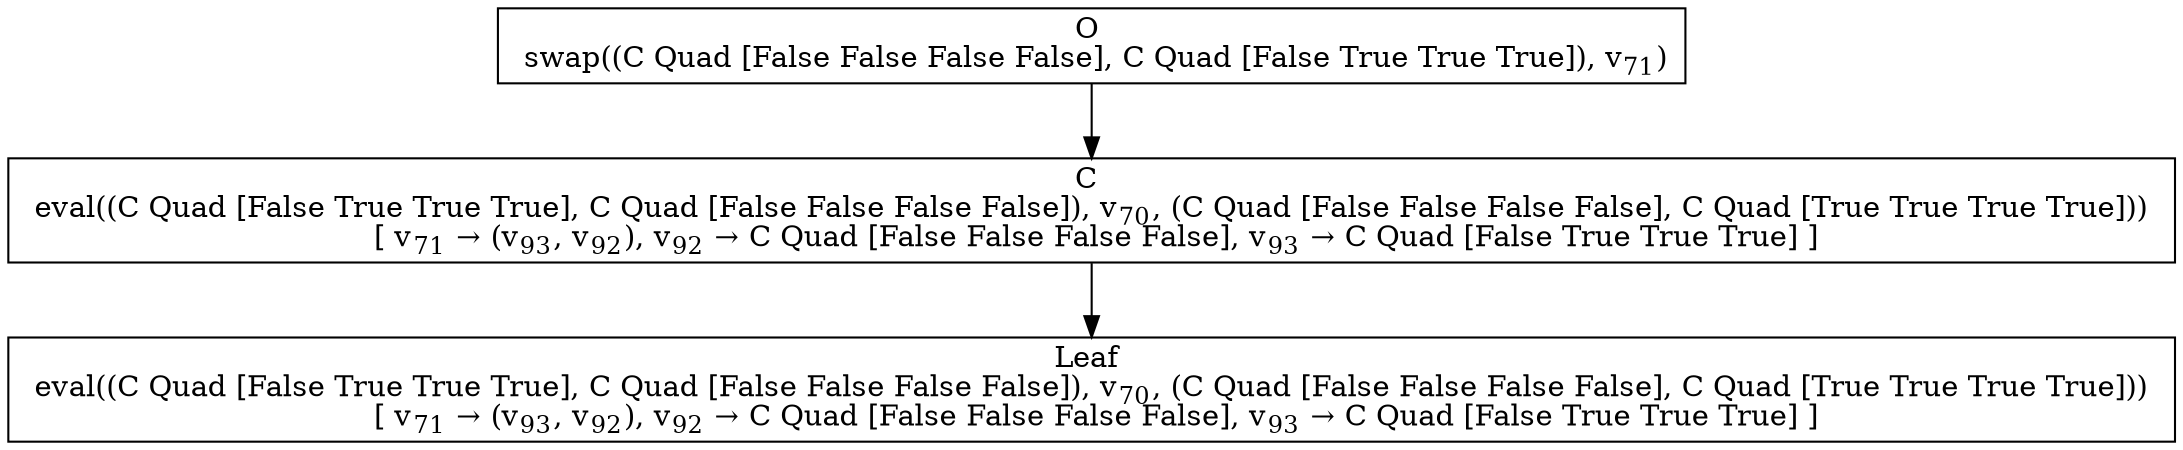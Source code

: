 digraph {
    graph [rankdir=TB
          ,bgcolor=transparent];
    node [shape=box
         ,fillcolor=white
         ,style=filled];
    0 [label=<O <BR/> swap((C Quad [False False False False], C Quad [False True True True]), v<SUB>71</SUB>)>];
    1 [label=<C <BR/> eval((C Quad [False True True True], C Quad [False False False False]), v<SUB>70</SUB>, (C Quad [False False False False], C Quad [True True True True])) <BR/>  [ v<SUB>71</SUB> &rarr; (v<SUB>93</SUB>, v<SUB>92</SUB>), v<SUB>92</SUB> &rarr; C Quad [False False False False], v<SUB>93</SUB> &rarr; C Quad [False True True True] ] >];
    2 [label=<Leaf <BR/> eval((C Quad [False True True True], C Quad [False False False False]), v<SUB>70</SUB>, (C Quad [False False False False], C Quad [True True True True])) <BR/>  [ v<SUB>71</SUB> &rarr; (v<SUB>93</SUB>, v<SUB>92</SUB>), v<SUB>92</SUB> &rarr; C Quad [False False False False], v<SUB>93</SUB> &rarr; C Quad [False True True True] ] >];
    0 -> 1 [label=""];
    1 -> 2 [label=""];
}